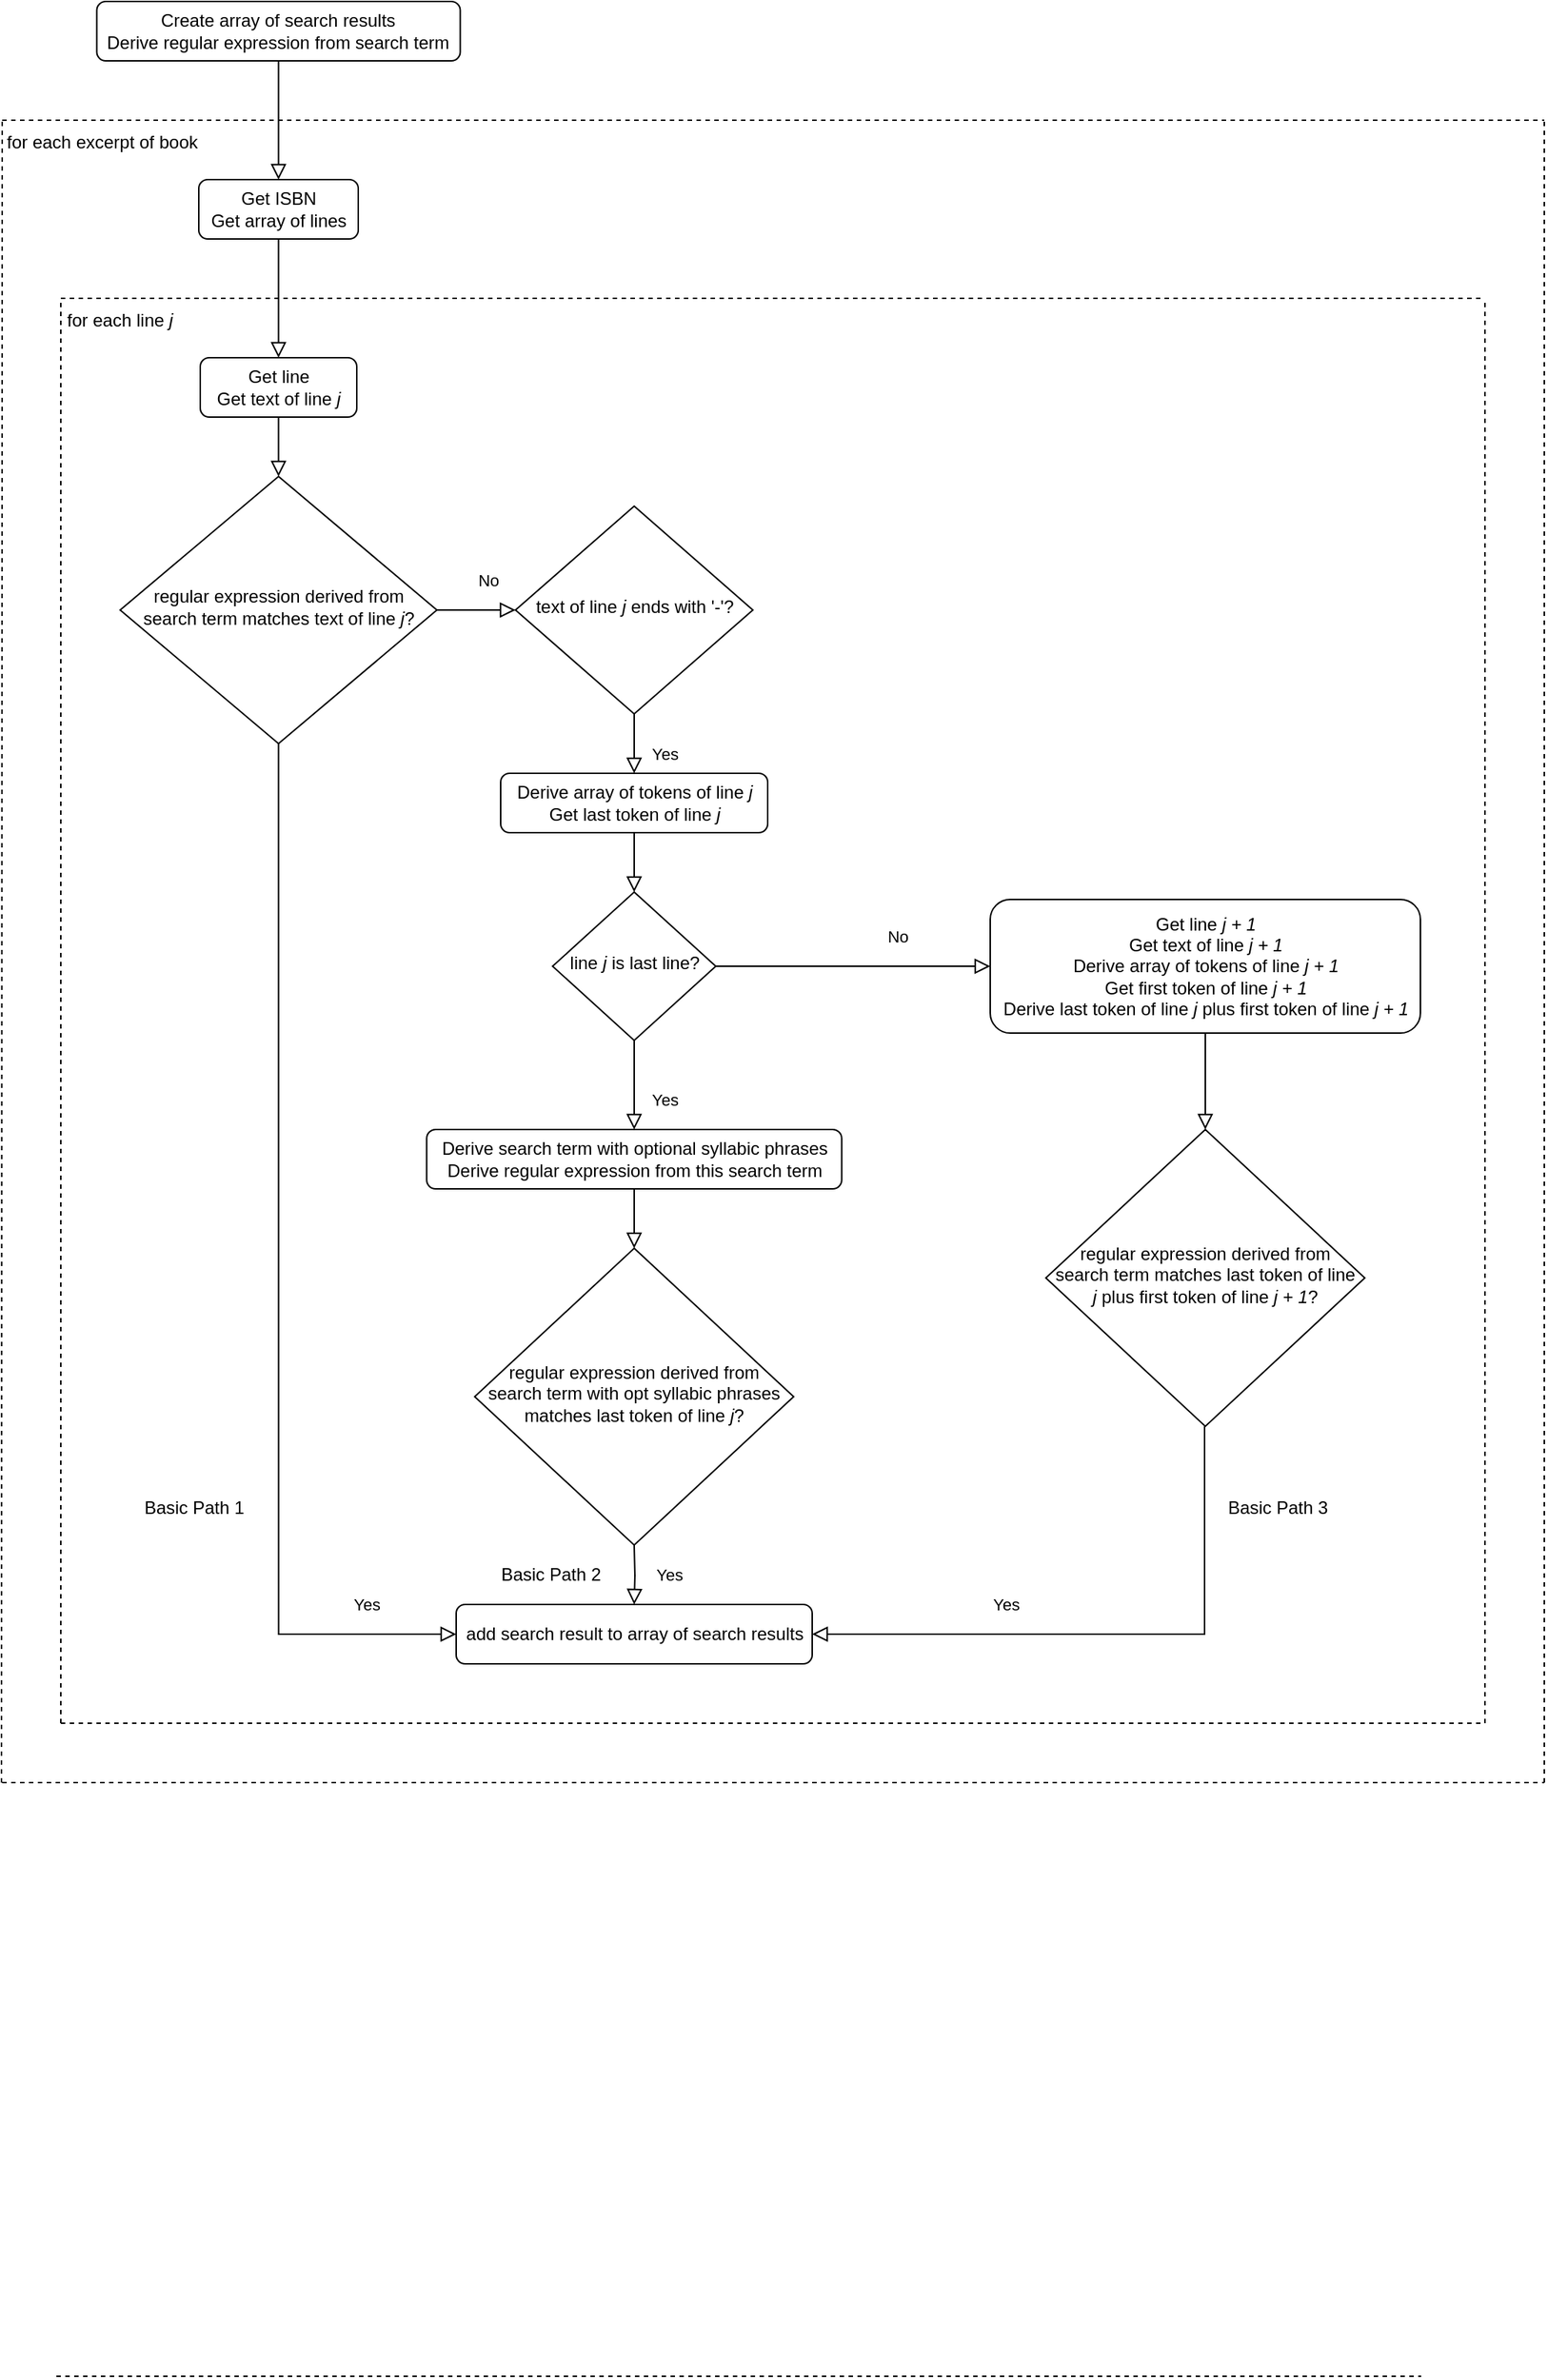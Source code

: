 <mxfile version="22.1.2" type="device">
  <diagram id="C5RBs43oDa-KdzZeNtuy" name="Page-1">
    <mxGraphModel dx="1036" dy="606" grid="1" gridSize="10" guides="1" tooltips="1" connect="1" arrows="1" fold="1" page="1" pageScale="1" pageWidth="827" pageHeight="1169" math="0" shadow="0">
      <root>
        <mxCell id="WIyWlLk6GJQsqaUBKTNV-0" />
        <mxCell id="WIyWlLk6GJQsqaUBKTNV-1" parent="WIyWlLk6GJQsqaUBKTNV-0" />
        <mxCell id="WIyWlLk6GJQsqaUBKTNV-2" value="" style="rounded=0;html=1;jettySize=auto;orthogonalLoop=1;fontSize=11;endArrow=block;endFill=0;endSize=8;strokeWidth=1;shadow=0;labelBackgroundColor=none;edgeStyle=orthogonalEdgeStyle;entryX=0.5;entryY=0;entryDx=0;entryDy=0;" parent="WIyWlLk6GJQsqaUBKTNV-1" source="WIyWlLk6GJQsqaUBKTNV-3" target="zohzB5hVQK151VsvQyGE-7" edge="1">
          <mxGeometry relative="1" as="geometry" />
        </mxCell>
        <mxCell id="WIyWlLk6GJQsqaUBKTNV-3" value="Create array of search results&lt;br&gt;Derive regular expression from search term" style="rounded=1;whiteSpace=wrap;html=1;fontSize=12;glass=0;strokeWidth=1;shadow=0;" parent="WIyWlLk6GJQsqaUBKTNV-1" vertex="1">
          <mxGeometry x="144.25" y="80" width="245" height="40" as="geometry" />
        </mxCell>
        <mxCell id="zohzB5hVQK151VsvQyGE-40" value="Yes" style="rounded=0;html=1;jettySize=auto;orthogonalLoop=1;fontSize=11;endArrow=block;endFill=0;endSize=8;strokeWidth=1;shadow=0;labelBackgroundColor=none;edgeStyle=orthogonalEdgeStyle;exitX=0.5;exitY=1;exitDx=0;exitDy=0;entryX=0;entryY=0.5;entryDx=0;entryDy=0;" parent="WIyWlLk6GJQsqaUBKTNV-1" source="zohzB5hVQK151VsvQyGE-9" target="zohzB5hVQK151VsvQyGE-65" edge="1">
          <mxGeometry x="0.833" y="20" relative="1" as="geometry">
            <mxPoint as="offset" />
            <mxPoint x="286.5" y="600" as="sourcePoint" />
            <mxPoint x="266.5" y="900" as="targetPoint" />
          </mxGeometry>
        </mxCell>
        <mxCell id="zohzB5hVQK151VsvQyGE-42" value="No" style="rounded=0;html=1;jettySize=auto;orthogonalLoop=1;fontSize=11;endArrow=block;endFill=0;endSize=8;strokeWidth=1;shadow=0;labelBackgroundColor=none;edgeStyle=orthogonalEdgeStyle;exitX=1;exitY=0.5;exitDx=0;exitDy=0;" parent="WIyWlLk6GJQsqaUBKTNV-1" source="zohzB5hVQK151VsvQyGE-9" edge="1">
          <mxGeometry x="0.333" y="20" relative="1" as="geometry">
            <mxPoint as="offset" />
            <mxPoint x="326.5" y="590" as="sourcePoint" />
            <mxPoint x="426.5" y="490" as="targetPoint" />
          </mxGeometry>
        </mxCell>
        <mxCell id="zohzB5hVQK151VsvQyGE-6" value="for each excerpt of book" style="text;html=1;strokeColor=none;fillColor=none;align=center;verticalAlign=middle;whiteSpace=wrap;rounded=0;" parent="WIyWlLk6GJQsqaUBKTNV-1" vertex="1">
          <mxGeometry x="80.5" y="160" width="133.636" height="30" as="geometry" />
        </mxCell>
        <mxCell id="zohzB5hVQK151VsvQyGE-7" value="Get ISBN&lt;br&gt;Get array of lines" style="rounded=1;whiteSpace=wrap;html=1;fontSize=12;glass=0;strokeWidth=1;shadow=0;" parent="WIyWlLk6GJQsqaUBKTNV-1" vertex="1">
          <mxGeometry x="213" y="200" width="107.5" height="40" as="geometry" />
        </mxCell>
        <mxCell id="zohzB5hVQK151VsvQyGE-30" value="" style="rounded=0;html=1;jettySize=auto;orthogonalLoop=1;fontSize=11;endArrow=block;endFill=0;endSize=8;strokeWidth=1;shadow=0;labelBackgroundColor=none;edgeStyle=orthogonalEdgeStyle;entryX=0.5;entryY=0;entryDx=0;entryDy=0;exitX=0.5;exitY=1;exitDx=0;exitDy=0;" parent="WIyWlLk6GJQsqaUBKTNV-1" source="zohzB5hVQK151VsvQyGE-7" target="zohzB5hVQK151VsvQyGE-29" edge="1">
          <mxGeometry relative="1" as="geometry">
            <mxPoint x="317" y="310" as="sourcePoint" />
            <mxPoint x="317" y="390" as="targetPoint" />
          </mxGeometry>
        </mxCell>
        <mxCell id="zohzB5hVQK151VsvQyGE-25" value="for each line &lt;i&gt;j&lt;/i&gt;" style="text;html=1;strokeColor=none;fillColor=none;align=center;verticalAlign=middle;whiteSpace=wrap;rounded=0;" parent="WIyWlLk6GJQsqaUBKTNV-1" vertex="1">
          <mxGeometry x="120" y="280" width="79.5" height="30" as="geometry" />
        </mxCell>
        <mxCell id="zohzB5hVQK151VsvQyGE-29" value="Get line&lt;br&gt;Get text of line &lt;i&gt;j&lt;/i&gt;" style="rounded=1;whiteSpace=wrap;html=1;fontSize=12;glass=0;strokeWidth=1;shadow=0;" parent="WIyWlLk6GJQsqaUBKTNV-1" vertex="1">
          <mxGeometry x="214" y="320" width="105.5" height="40" as="geometry" />
        </mxCell>
        <mxCell id="zohzB5hVQK151VsvQyGE-9" value="regular expression derived from search term matches text of line &lt;i&gt;j&lt;/i&gt;?" style="rhombus;whiteSpace=wrap;html=1;shadow=0;fontFamily=Helvetica;fontSize=12;align=center;strokeWidth=1;spacing=6;spacingTop=-4;" parent="WIyWlLk6GJQsqaUBKTNV-1" vertex="1">
          <mxGeometry x="160" y="400" width="213.5" height="180" as="geometry" />
        </mxCell>
        <mxCell id="zohzB5hVQK151VsvQyGE-32" value="" style="rounded=0;html=1;jettySize=auto;orthogonalLoop=1;fontSize=11;endArrow=block;endFill=0;endSize=8;strokeWidth=1;shadow=0;labelBackgroundColor=none;edgeStyle=orthogonalEdgeStyle;exitX=0.5;exitY=1;exitDx=0;exitDy=0;entryX=0.5;entryY=0;entryDx=0;entryDy=0;" parent="WIyWlLk6GJQsqaUBKTNV-1" source="zohzB5hVQK151VsvQyGE-29" target="zohzB5hVQK151VsvQyGE-9" edge="1">
          <mxGeometry relative="1" as="geometry">
            <mxPoint x="353.5" y="380" as="sourcePoint" />
            <mxPoint x="263.5" y="400" as="targetPoint" />
          </mxGeometry>
        </mxCell>
        <mxCell id="zohzB5hVQK151VsvQyGE-45" value="text of line &lt;i&gt;j&lt;/i&gt;&amp;nbsp;ends with &#39;-&#39;?" style="rhombus;whiteSpace=wrap;html=1;shadow=0;fontFamily=Helvetica;fontSize=12;align=center;strokeWidth=1;spacing=6;spacingTop=-4;" parent="WIyWlLk6GJQsqaUBKTNV-1" vertex="1">
          <mxGeometry x="426.5" y="420" width="160" height="140" as="geometry" />
        </mxCell>
        <mxCell id="zohzB5hVQK151VsvQyGE-46" value="Yes" style="rounded=0;html=1;jettySize=auto;orthogonalLoop=1;fontSize=11;endArrow=block;endFill=0;endSize=8;strokeWidth=1;shadow=0;labelBackgroundColor=none;edgeStyle=orthogonalEdgeStyle;exitX=0.5;exitY=1;exitDx=0;exitDy=0;" parent="WIyWlLk6GJQsqaUBKTNV-1" source="zohzB5hVQK151VsvQyGE-45" edge="1">
          <mxGeometry x="0.333" y="20" relative="1" as="geometry">
            <mxPoint as="offset" />
            <mxPoint x="434.5" y="590" as="sourcePoint" />
            <mxPoint x="506.5" y="600" as="targetPoint" />
          </mxGeometry>
        </mxCell>
        <mxCell id="zohzB5hVQK151VsvQyGE-47" value="Derive array of tokens of line &lt;i&gt;j&lt;/i&gt;&lt;br&gt;Get last token of line &lt;i&gt;j&lt;/i&gt;" style="rounded=1;whiteSpace=wrap;html=1;fontSize=12;glass=0;strokeWidth=1;shadow=0;" parent="WIyWlLk6GJQsqaUBKTNV-1" vertex="1">
          <mxGeometry x="416.5" y="600" width="180" height="40" as="geometry" />
        </mxCell>
        <mxCell id="zohzB5hVQK151VsvQyGE-49" value="" style="rounded=0;html=1;jettySize=auto;orthogonalLoop=1;fontSize=11;endArrow=block;endFill=0;endSize=8;strokeWidth=1;shadow=0;labelBackgroundColor=none;edgeStyle=orthogonalEdgeStyle;exitX=0.5;exitY=1;exitDx=0;exitDy=0;" parent="WIyWlLk6GJQsqaUBKTNV-1" source="zohzB5hVQK151VsvQyGE-47" edge="1">
          <mxGeometry relative="1" as="geometry">
            <mxPoint x="666.5" y="565" as="sourcePoint" />
            <mxPoint x="506.5" y="680" as="targetPoint" />
          </mxGeometry>
        </mxCell>
        <mxCell id="zohzB5hVQK151VsvQyGE-51" value="line &lt;i&gt;j&lt;/i&gt;&amp;nbsp;is last line?" style="rhombus;whiteSpace=wrap;html=1;shadow=0;fontFamily=Helvetica;fontSize=12;align=center;strokeWidth=1;spacing=6;spacingTop=-4;" parent="WIyWlLk6GJQsqaUBKTNV-1" vertex="1">
          <mxGeometry x="451.5" y="680" width="110" height="100" as="geometry" />
        </mxCell>
        <mxCell id="zohzB5hVQK151VsvQyGE-53" value="No" style="rounded=0;html=1;jettySize=auto;orthogonalLoop=1;fontSize=11;endArrow=block;endFill=0;endSize=8;strokeWidth=1;shadow=0;labelBackgroundColor=none;edgeStyle=orthogonalEdgeStyle;exitX=1;exitY=0.5;exitDx=0;exitDy=0;" parent="WIyWlLk6GJQsqaUBKTNV-1" source="zohzB5hVQK151VsvQyGE-51" edge="1">
          <mxGeometry x="0.333" y="20" relative="1" as="geometry">
            <mxPoint as="offset" />
            <mxPoint x="383.5" y="380" as="sourcePoint" />
            <mxPoint x="746.5" y="730" as="targetPoint" />
          </mxGeometry>
        </mxCell>
        <mxCell id="zohzB5hVQK151VsvQyGE-54" value="Yes" style="rounded=0;html=1;jettySize=auto;orthogonalLoop=1;fontSize=11;endArrow=block;endFill=0;endSize=8;strokeWidth=1;shadow=0;labelBackgroundColor=none;edgeStyle=orthogonalEdgeStyle;exitX=0.5;exitY=1;exitDx=0;exitDy=0;" parent="WIyWlLk6GJQsqaUBKTNV-1" source="zohzB5hVQK151VsvQyGE-51" edge="1">
          <mxGeometry x="0.333" y="20" relative="1" as="geometry">
            <mxPoint as="offset" />
            <mxPoint x="516.5" y="490" as="sourcePoint" />
            <mxPoint x="506.5" y="840" as="targetPoint" />
          </mxGeometry>
        </mxCell>
        <mxCell id="zohzB5hVQK151VsvQyGE-60" value="Derive search term with optional syllabic phrases&lt;br&gt;Derive regular expression from this search term" style="rounded=1;whiteSpace=wrap;html=1;fontSize=12;glass=0;strokeWidth=1;shadow=0;" parent="WIyWlLk6GJQsqaUBKTNV-1" vertex="1">
          <mxGeometry x="366.63" y="840" width="279.75" height="40" as="geometry" />
        </mxCell>
        <mxCell id="zohzB5hVQK151VsvQyGE-62" value="" style="rounded=0;html=1;jettySize=auto;orthogonalLoop=1;fontSize=11;endArrow=block;endFill=0;endSize=8;strokeWidth=1;shadow=0;labelBackgroundColor=none;edgeStyle=orthogonalEdgeStyle;exitX=0.5;exitY=1;exitDx=0;exitDy=0;" parent="WIyWlLk6GJQsqaUBKTNV-1" source="zohzB5hVQK151VsvQyGE-60" edge="1">
          <mxGeometry relative="1" as="geometry">
            <mxPoint x="516.5" y="898" as="sourcePoint" />
            <mxPoint x="506.5" y="920" as="targetPoint" />
          </mxGeometry>
        </mxCell>
        <mxCell id="zohzB5hVQK151VsvQyGE-63" value="regular expression derived from search term with opt syllabic phrases matches last token of line &lt;i&gt;j&lt;/i&gt;?" style="rhombus;whiteSpace=wrap;html=1;shadow=0;fontFamily=Helvetica;fontSize=12;align=center;strokeWidth=1;spacing=6;spacingTop=-4;" parent="WIyWlLk6GJQsqaUBKTNV-1" vertex="1">
          <mxGeometry x="399" y="920" width="215" height="200" as="geometry" />
        </mxCell>
        <mxCell id="zohzB5hVQK151VsvQyGE-64" value="Yes" style="rounded=0;html=1;jettySize=auto;orthogonalLoop=1;fontSize=11;endArrow=block;endFill=0;endSize=8;strokeWidth=1;shadow=0;labelBackgroundColor=none;edgeStyle=orthogonalEdgeStyle;exitX=0.5;exitY=1;exitDx=0;exitDy=0;" parent="WIyWlLk6GJQsqaUBKTNV-1" edge="1">
          <mxGeometry x="0.048" y="23" relative="1" as="geometry">
            <mxPoint y="-1" as="offset" />
            <mxPoint x="506.5" y="1120" as="sourcePoint" />
            <mxPoint x="506.5" y="1160" as="targetPoint" />
          </mxGeometry>
        </mxCell>
        <mxCell id="zohzB5hVQK151VsvQyGE-65" value="add search result to array of search results" style="rounded=1;whiteSpace=wrap;html=1;fontSize=12;glass=0;strokeWidth=1;shadow=0;" parent="WIyWlLk6GJQsqaUBKTNV-1" vertex="1">
          <mxGeometry x="386.5" y="1160" width="240" height="40" as="geometry" />
        </mxCell>
        <mxCell id="zohzB5hVQK151VsvQyGE-68" value="Get line &lt;i&gt;j + 1&lt;/i&gt;&lt;br&gt;Get text of line &lt;i&gt;j + 1&lt;/i&gt;&lt;br&gt;Derive array of tokens of line &lt;i&gt;j + 1&lt;/i&gt;&lt;br&gt;Get first token of line &lt;i&gt;j + 1&lt;/i&gt;&lt;br&gt;Derive last token of line &lt;i&gt;j&lt;/i&gt;&amp;nbsp;plus first token of line &lt;i&gt;j + 1&lt;/i&gt;" style="rounded=1;whiteSpace=wrap;html=1;fontSize=12;glass=0;strokeWidth=1;shadow=0;" parent="WIyWlLk6GJQsqaUBKTNV-1" vertex="1">
          <mxGeometry x="746.5" y="685" width="290" height="90" as="geometry" />
        </mxCell>
        <mxCell id="zohzB5hVQK151VsvQyGE-70" value="regular expression derived from search term matches last token of line &lt;i&gt;j&lt;/i&gt;&amp;nbsp;plus first token of line &lt;i&gt;j + 1&lt;/i&gt;?" style="rhombus;whiteSpace=wrap;html=1;shadow=0;fontFamily=Helvetica;fontSize=12;align=center;strokeWidth=1;spacing=6;spacingTop=-4;" parent="WIyWlLk6GJQsqaUBKTNV-1" vertex="1">
          <mxGeometry x="784" y="840" width="215" height="200" as="geometry" />
        </mxCell>
        <mxCell id="zohzB5hVQK151VsvQyGE-71" value="" style="rounded=0;html=1;jettySize=auto;orthogonalLoop=1;fontSize=11;endArrow=block;endFill=0;endSize=8;strokeWidth=1;shadow=0;labelBackgroundColor=none;edgeStyle=orthogonalEdgeStyle;exitX=0.5;exitY=1;exitDx=0;exitDy=0;entryX=0.5;entryY=0;entryDx=0;entryDy=0;" parent="WIyWlLk6GJQsqaUBKTNV-1" source="zohzB5hVQK151VsvQyGE-68" target="zohzB5hVQK151VsvQyGE-70" edge="1">
          <mxGeometry relative="1" as="geometry">
            <mxPoint x="896.5" y="790" as="sourcePoint" />
            <mxPoint x="896.5" y="830" as="targetPoint" />
          </mxGeometry>
        </mxCell>
        <mxCell id="zohzB5hVQK151VsvQyGE-72" value="Yes" style="rounded=0;html=1;jettySize=auto;orthogonalLoop=1;fontSize=11;endArrow=block;endFill=0;endSize=8;strokeWidth=1;shadow=0;labelBackgroundColor=none;edgeStyle=orthogonalEdgeStyle;exitX=0.5;exitY=1;exitDx=0;exitDy=0;entryX=1;entryY=0.5;entryDx=0;entryDy=0;" parent="WIyWlLk6GJQsqaUBKTNV-1" target="zohzB5hVQK151VsvQyGE-65" edge="1">
          <mxGeometry x="0.357" y="-20" relative="1" as="geometry">
            <mxPoint as="offset" />
            <mxPoint x="891" y="1040" as="sourcePoint" />
            <mxPoint x="826.5" y="1150" as="targetPoint" />
            <Array as="points">
              <mxPoint x="891.5" y="1180" />
            </Array>
          </mxGeometry>
        </mxCell>
        <mxCell id="zohzB5hVQK151VsvQyGE-77" value="" style="endArrow=none;dashed=1;html=1;rounded=0;exitX=0;exitY=0;exitDx=0;exitDy=0;" parent="WIyWlLk6GJQsqaUBKTNV-1" source="zohzB5hVQK151VsvQyGE-6" edge="1">
          <mxGeometry width="50" height="50" relative="1" as="geometry">
            <mxPoint x="260" y="360" as="sourcePoint" />
            <mxPoint x="1120" y="160" as="targetPoint" />
          </mxGeometry>
        </mxCell>
        <mxCell id="zohzB5hVQK151VsvQyGE-78" value="" style="endArrow=none;dashed=1;html=1;rounded=0;exitX=0;exitY=0;exitDx=0;exitDy=0;" parent="WIyWlLk6GJQsqaUBKTNV-1" edge="1">
          <mxGeometry width="50" height="50" relative="1" as="geometry">
            <mxPoint x="80.5" y="1280" as="sourcePoint" />
            <mxPoint x="1120" y="1280" as="targetPoint" />
          </mxGeometry>
        </mxCell>
        <mxCell id="zohzB5hVQK151VsvQyGE-79" value="" style="endArrow=none;dashed=1;html=1;rounded=0;entryX=0;entryY=0;entryDx=0;entryDy=0;" parent="WIyWlLk6GJQsqaUBKTNV-1" target="zohzB5hVQK151VsvQyGE-6" edge="1">
          <mxGeometry width="50" height="50" relative="1" as="geometry">
            <mxPoint x="80" y="1280" as="sourcePoint" />
            <mxPoint x="540" y="160" as="targetPoint" />
          </mxGeometry>
        </mxCell>
        <mxCell id="zohzB5hVQK151VsvQyGE-80" value="" style="endArrow=none;dashed=1;html=1;rounded=0;entryX=0;entryY=0;entryDx=0;entryDy=0;" parent="WIyWlLk6GJQsqaUBKTNV-1" edge="1">
          <mxGeometry width="50" height="50" relative="1" as="geometry">
            <mxPoint x="1120" y="1280" as="sourcePoint" />
            <mxPoint x="1120" y="160" as="targetPoint" />
          </mxGeometry>
        </mxCell>
        <mxCell id="zohzB5hVQK151VsvQyGE-81" value="" style="endArrow=none;dashed=1;html=1;rounded=0;exitX=0;exitY=0;exitDx=0;exitDy=0;" parent="WIyWlLk6GJQsqaUBKTNV-1" edge="1">
          <mxGeometry width="50" height="50" relative="1" as="geometry">
            <mxPoint x="120" y="280" as="sourcePoint" />
            <mxPoint x="1080" y="280" as="targetPoint" />
          </mxGeometry>
        </mxCell>
        <mxCell id="zohzB5hVQK151VsvQyGE-83" value="" style="endArrow=none;dashed=1;html=1;rounded=0;exitX=0;exitY=0;exitDx=0;exitDy=0;" parent="WIyWlLk6GJQsqaUBKTNV-1" edge="1">
          <mxGeometry width="50" height="50" relative="1" as="geometry">
            <mxPoint x="117" y="1680" as="sourcePoint" />
            <mxPoint x="1037" y="1680" as="targetPoint" />
          </mxGeometry>
        </mxCell>
        <mxCell id="zohzB5hVQK151VsvQyGE-84" value="" style="endArrow=none;dashed=1;html=1;rounded=0;exitX=0;exitY=0;exitDx=0;exitDy=0;" parent="WIyWlLk6GJQsqaUBKTNV-1" edge="1">
          <mxGeometry width="50" height="50" relative="1" as="geometry">
            <mxPoint x="120" y="1240" as="sourcePoint" />
            <mxPoint x="1080" y="1240" as="targetPoint" />
          </mxGeometry>
        </mxCell>
        <mxCell id="zohzB5hVQK151VsvQyGE-85" value="" style="endArrow=none;dashed=1;html=1;rounded=0;entryX=0;entryY=0;entryDx=0;entryDy=0;" parent="WIyWlLk6GJQsqaUBKTNV-1" target="zohzB5hVQK151VsvQyGE-25" edge="1">
          <mxGeometry width="50" height="50" relative="1" as="geometry">
            <mxPoint x="120" y="1240" as="sourcePoint" />
            <mxPoint x="90" y="170" as="targetPoint" />
          </mxGeometry>
        </mxCell>
        <mxCell id="zohzB5hVQK151VsvQyGE-86" value="" style="endArrow=none;dashed=1;html=1;rounded=0;entryX=0;entryY=0;entryDx=0;entryDy=0;" parent="WIyWlLk6GJQsqaUBKTNV-1" edge="1">
          <mxGeometry width="50" height="50" relative="1" as="geometry">
            <mxPoint x="1080" y="1240" as="sourcePoint" />
            <mxPoint x="1080" y="280" as="targetPoint" />
          </mxGeometry>
        </mxCell>
        <mxCell id="kRkLF2mON7I8111Khw5k-0" value="Basic Path 1" style="text;html=1;strokeColor=none;fillColor=none;align=center;verticalAlign=middle;whiteSpace=wrap;rounded=0;" parent="WIyWlLk6GJQsqaUBKTNV-1" vertex="1">
          <mxGeometry x="170" y="1080" width="80" height="30" as="geometry" />
        </mxCell>
        <mxCell id="kRkLF2mON7I8111Khw5k-1" value="Basic Path 2" style="text;html=1;strokeColor=none;fillColor=none;align=center;verticalAlign=middle;whiteSpace=wrap;rounded=0;" parent="WIyWlLk6GJQsqaUBKTNV-1" vertex="1">
          <mxGeometry x="410" y="1130" width="80.5" height="20" as="geometry" />
        </mxCell>
        <mxCell id="kRkLF2mON7I8111Khw5k-2" value="Basic Path 3" style="text;html=1;strokeColor=none;fillColor=none;align=center;verticalAlign=middle;whiteSpace=wrap;rounded=0;" parent="WIyWlLk6GJQsqaUBKTNV-1" vertex="1">
          <mxGeometry x="900" y="1080" width="80.5" height="30" as="geometry" />
        </mxCell>
      </root>
    </mxGraphModel>
  </diagram>
</mxfile>
